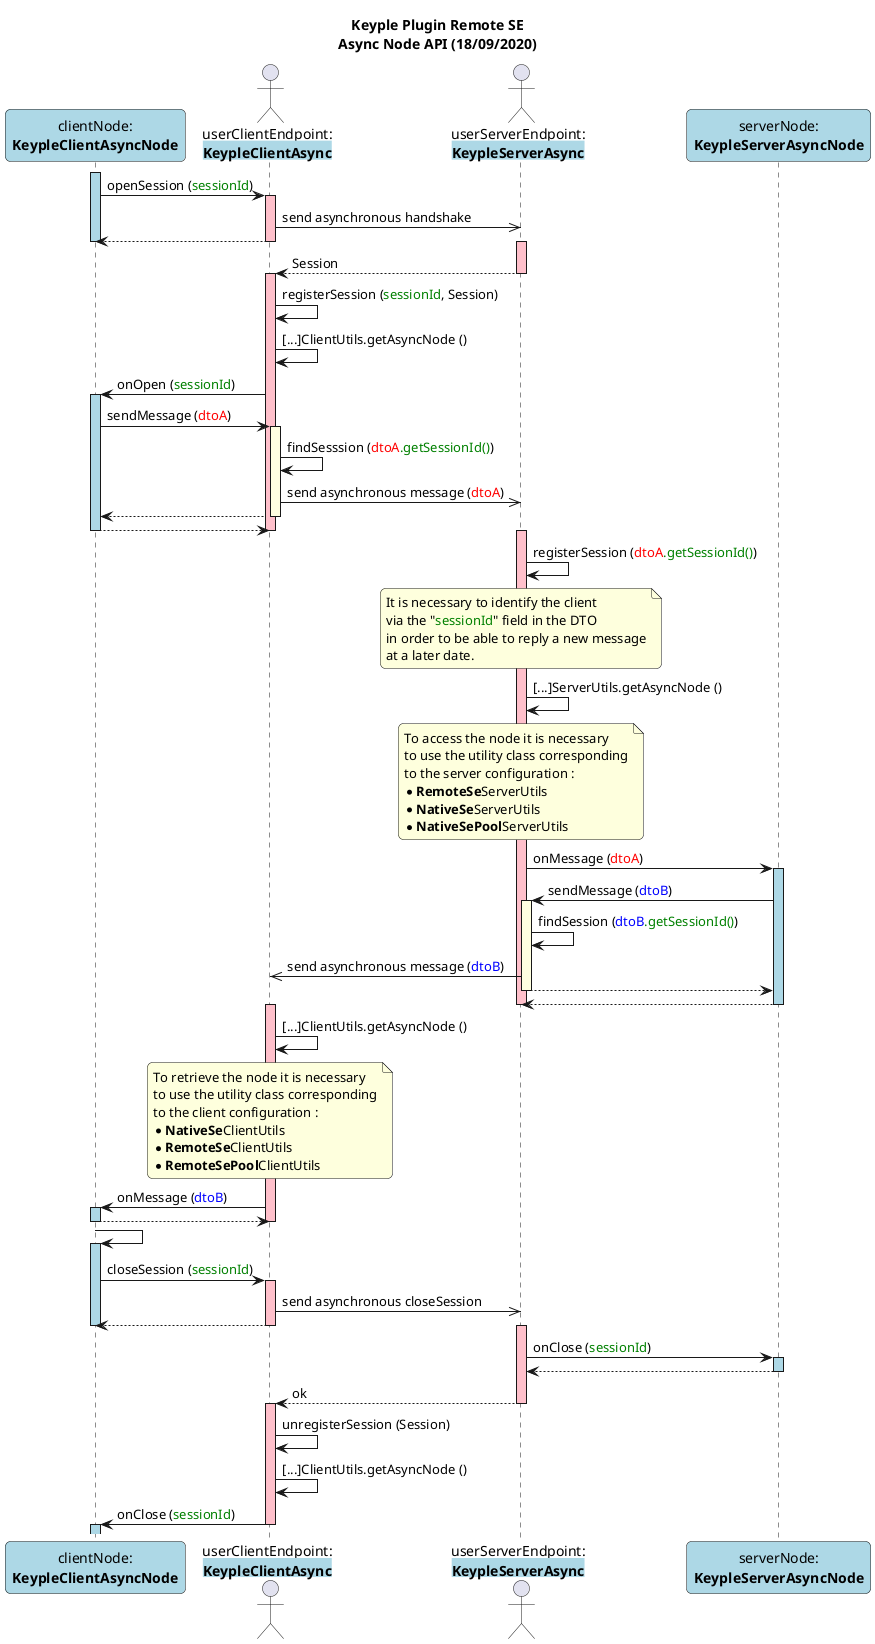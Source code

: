@startuml

title
    Keyple Plugin Remote SE
    Async Node API (18/09/2020)
end title

' == THEME ==

skinparam Shadowing false
skinparam RoundCorner 10

' == CONTENT ==

participant "clientNode:\n**KeypleClientAsyncNode**" as clientNode #LightBlue
actor "userClientEndpoint:\n**<back:LightBlue>KeypleClientAsync**" as userClientEndpoint

actor "userServerEndpoint:\n**<back:LightBlue>KeypleServerAsync**" as userServerEndpoint
participant "serverNode:\n**KeypleServerAsyncNode**" as serverNode #LightBlue

activate clientNode #LightBlue
clientNode -> userClientEndpoint : openSession (<color:green>sessionId</color>)
activate userClientEndpoint #Pink
userClientEndpoint ->> userServerEndpoint : send asynchronous handshake
return
deactivate clientNode

activate userServerEndpoint #Pink
userServerEndpoint --> userClientEndpoint : Session
deactivate userServerEndpoint
activate userClientEndpoint #Pink
userClientEndpoint -> userClientEndpoint : registerSession (<color:green>sessionId</color>, Session)
userClientEndpoint -> userClientEndpoint : [...]ClientUtils.getAsyncNode ()
userClientEndpoint -> clientNode : onOpen (<color:green>sessionId</color>)
activate clientNode #LightBlue
clientNode -> userClientEndpoint : sendMessage (<color:red>dtoA</color>)
activate userClientEndpoint #LightYellow
userClientEndpoint -> userClientEndpoint : findSesssion (<color:red>dtoA</color><color:green>.getSessionId()</color>)
userClientEndpoint ->> userServerEndpoint : send asynchronous message (<color:red>dtoA</color>)
return
return
deactivate userClientEndpoint

activate userServerEndpoint #Pink
userServerEndpoint -> userServerEndpoint : registerSession (<color:red>dtoA</color><color:green>.getSessionId()</color>)
note over userServerEndpoint
    It is necessary to identify the client
    via the "<color:green>sessionId</color>" field in the DTO
    in order to be able to reply a new message
    at a later date.
end note
userServerEndpoint -> userServerEndpoint : [...]ServerUtils.getAsyncNode ()
note over userServerEndpoint
    To access the node it is necessary
    to use the utility class corresponding
    to the server configuration :
    * **RemoteSe**ServerUtils
    * **NativeSe**ServerUtils
    * **NativeSePool**ServerUtils
end note
userServerEndpoint -> serverNode : onMessage (<color:red>dtoA</color>)
activate serverNode #LightBlue
serverNode -> userServerEndpoint : sendMessage (<color:blue>dtoB</color>)
activate userServerEndpoint #LightYellow
userServerEndpoint -> userServerEndpoint : findSession (<color:blue>dtoB</color><color:green>.getSessionId()</color>)
userServerEndpoint ->> userClientEndpoint : send asynchronous message (<color:blue>dtoB</color>)
return
return
deactivate userServerEndpoint

activate userClientEndpoint #Pink
userClientEndpoint -> userClientEndpoint : [...]ClientUtils.getAsyncNode ()
note over userClientEndpoint
    To retrieve the node it is necessary
    to use the utility class corresponding
    to the client configuration :
    * **NativeSe**ClientUtils
    * **RemoteSe**ClientUtils
    * **RemoteSePool**ClientUtils
end note
userClientEndpoint -> clientNode : onMessage (<color:blue>dtoB</color>)
activate clientNode #LightBlue
return
deactivate userClientEndpoint

clientNode -> clientNode
activate clientNode #LightBlue

clientNode -> userClientEndpoint : closeSession (<color:green>sessionId</color>)
activate userClientEndpoint #Pink
userClientEndpoint ->> userServerEndpoint : send asynchronous closeSession
return
deactivate clientNode

activate userServerEndpoint #Pink
userServerEndpoint -> serverNode : onClose (<color:green>sessionId</color>)
activate serverNode #LightBlue
return
userServerEndpoint --> userClientEndpoint : ok
deactivate userServerEndpoint
activate userClientEndpoint #Pink
userClientEndpoint -> userClientEndpoint : unregisterSession (Session)
userClientEndpoint -> userClientEndpoint : [...]ClientUtils.getAsyncNode ()
userClientEndpoint -> clientNode : onClose (<color:green>sessionId</color>)
deactivate userClientEndpoint
activate clientNode #LightBlue

@enduml